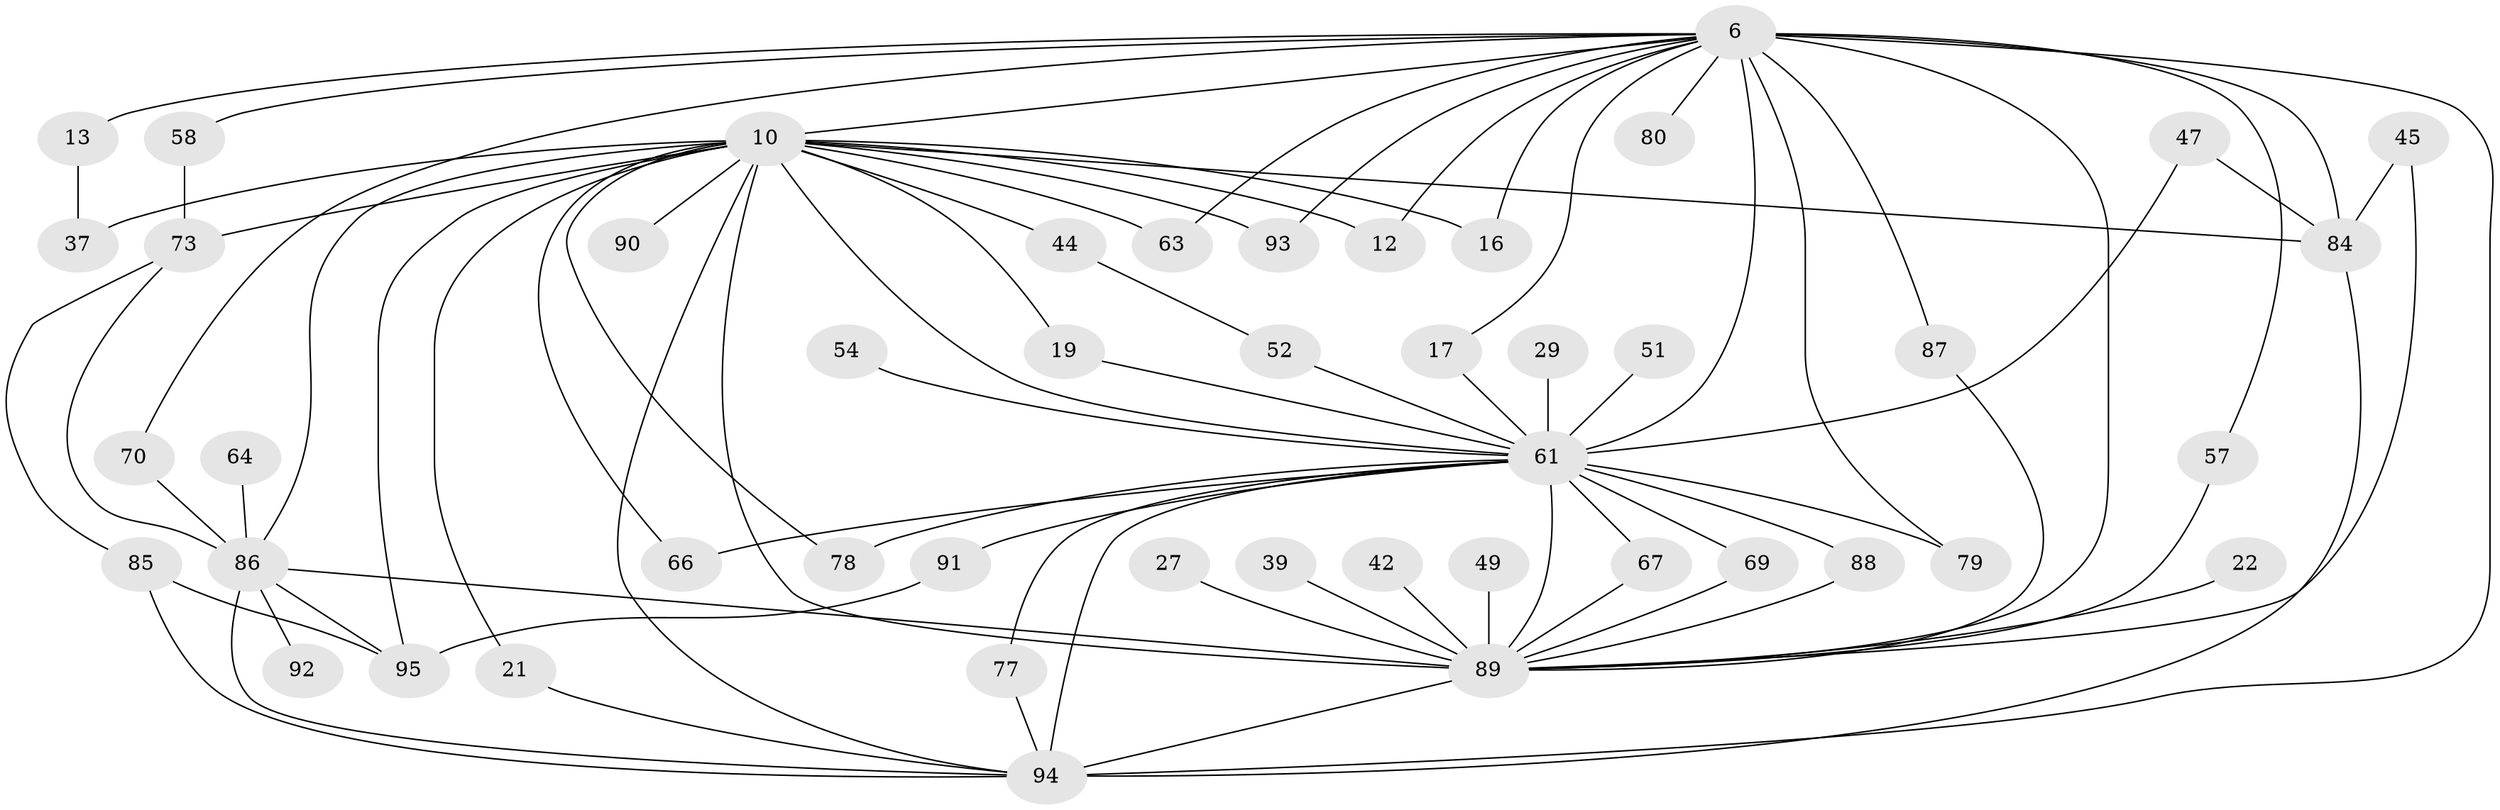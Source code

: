 // original degree distribution, {14: 0.021052631578947368, 17: 0.021052631578947368, 20: 0.010526315789473684, 18: 0.010526315789473684, 21: 0.010526315789473684, 19: 0.010526315789473684, 28: 0.010526315789473684, 25: 0.010526315789473684, 8: 0.021052631578947368, 2: 0.5684210526315789, 3: 0.16842105263157894, 7: 0.021052631578947368, 5: 0.031578947368421054, 6: 0.021052631578947368, 4: 0.06315789473684211}
// Generated by graph-tools (version 1.1) at 2025/46/03/09/25 04:46:26]
// undirected, 47 vertices, 83 edges
graph export_dot {
graph [start="1"]
  node [color=gray90,style=filled];
  6 [super="+5+1"];
  10 [super="+9"];
  12;
  13;
  16;
  17;
  19;
  21;
  22;
  27;
  29;
  37;
  39;
  42;
  44;
  45;
  47;
  49;
  51;
  52;
  54 [super="+43"];
  57;
  58;
  61 [super="+46+33+8"];
  63 [super="+18"];
  64;
  66 [super="+40"];
  67;
  69;
  70;
  73 [super="+23"];
  77;
  78;
  79;
  80;
  84 [super="+72+75+34"];
  85 [super="+74+65"];
  86 [super="+81+83+76+56"];
  87;
  88 [super="+48"];
  89 [super="+68+71+36+4+15"];
  90;
  91;
  92;
  93;
  94 [super="+7+35+82"];
  95 [super="+41"];
  6 -- 10 [weight=6];
  6 -- 12;
  6 -- 13 [weight=2];
  6 -- 17;
  6 -- 58;
  6 -- 61 [weight=8];
  6 -- 70;
  6 -- 80 [weight=2];
  6 -- 94 [weight=6];
  6 -- 79;
  6 -- 16;
  6 -- 87;
  6 -- 57;
  6 -- 93;
  6 -- 63;
  6 -- 89 [weight=7];
  6 -- 84 [weight=2];
  10 -- 12;
  10 -- 16;
  10 -- 19;
  10 -- 44 [weight=2];
  10 -- 63 [weight=2];
  10 -- 78;
  10 -- 90 [weight=2];
  10 -- 93;
  10 -- 73 [weight=3];
  10 -- 21;
  10 -- 37;
  10 -- 66;
  10 -- 94 [weight=4];
  10 -- 95 [weight=2];
  10 -- 89 [weight=10];
  10 -- 61 [weight=7];
  10 -- 84 [weight=3];
  10 -- 86;
  13 -- 37;
  17 -- 61;
  19 -- 61;
  21 -- 94;
  22 -- 89 [weight=2];
  27 -- 89 [weight=2];
  29 -- 61 [weight=2];
  39 -- 89 [weight=2];
  42 -- 89 [weight=2];
  44 -- 52;
  45 -- 89;
  45 -- 84;
  47 -- 84;
  47 -- 61 [weight=2];
  49 -- 89 [weight=2];
  51 -- 61 [weight=2];
  52 -- 61;
  54 -- 61 [weight=3];
  57 -- 89;
  58 -- 73;
  61 -- 66 [weight=2];
  61 -- 67;
  61 -- 69;
  61 -- 77;
  61 -- 78;
  61 -- 79;
  61 -- 88;
  61 -- 89 [weight=5];
  61 -- 91;
  61 -- 94 [weight=2];
  64 -- 86 [weight=2];
  67 -- 89;
  69 -- 89;
  70 -- 86;
  73 -- 85;
  73 -- 86;
  77 -- 94;
  84 -- 94 [weight=2];
  85 -- 94;
  85 -- 95 [weight=2];
  86 -- 94 [weight=5];
  86 -- 95 [weight=3];
  86 -- 89;
  86 -- 92 [weight=2];
  87 -- 89;
  88 -- 89;
  89 -- 94 [weight=2];
  91 -- 95;
}
